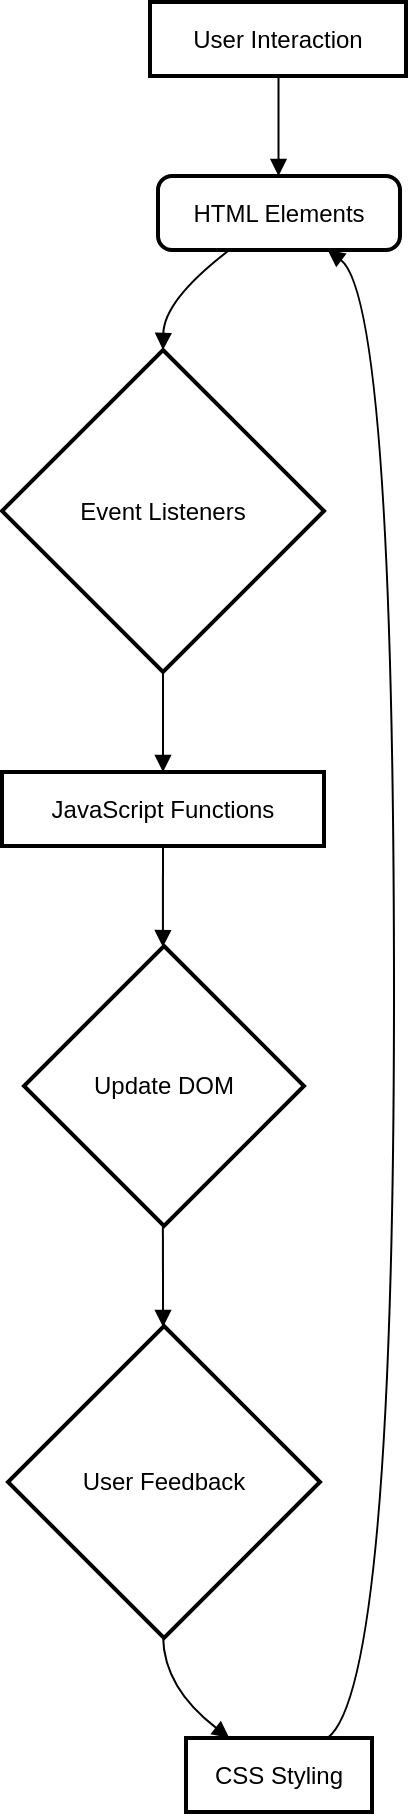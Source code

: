 <mxfile version="24.4.14" type="github">
  <diagram name="Página-1" id="BsHtThCN6076FLAer6c1">
    <mxGraphModel>
      <root>
        <mxCell id="0" />
        <mxCell id="1" parent="0" />
        <mxCell id="2" value="User Interaction" style="whiteSpace=wrap;strokeWidth=2;" vertex="1" parent="1">
          <mxGeometry x="74" width="128" height="37" as="geometry" />
        </mxCell>
        <mxCell id="3" value="HTML Elements" style="rounded=1;absoluteArcSize=1;arcSize=14;whiteSpace=wrap;strokeWidth=2;" vertex="1" parent="1">
          <mxGeometry x="78" y="87" width="121" height="37" as="geometry" />
        </mxCell>
        <mxCell id="4" value="Event Listeners" style="rhombus;strokeWidth=2;whiteSpace=wrap;" vertex="1" parent="1">
          <mxGeometry y="174" width="161" height="161" as="geometry" />
        </mxCell>
        <mxCell id="5" value="JavaScript Functions" style="whiteSpace=wrap;strokeWidth=2;" vertex="1" parent="1">
          <mxGeometry y="385" width="161" height="37" as="geometry" />
        </mxCell>
        <mxCell id="6" value="Update DOM" style="rhombus;strokeWidth=2;whiteSpace=wrap;" vertex="1" parent="1">
          <mxGeometry x="11" y="472" width="140" height="140" as="geometry" />
        </mxCell>
        <mxCell id="7" value="User Feedback" style="rhombus;strokeWidth=2;whiteSpace=wrap;" vertex="1" parent="1">
          <mxGeometry x="3" y="662" width="156" height="156" as="geometry" />
        </mxCell>
        <mxCell id="8" value="CSS Styling" style="whiteSpace=wrap;strokeWidth=2;" vertex="1" parent="1">
          <mxGeometry x="92" y="868" width="93" height="37" as="geometry" />
        </mxCell>
        <mxCell id="9" value="" style="curved=1;startArrow=none;endArrow=block;exitX=0.502;exitY=1;entryX=0.498;entryY=0;" edge="1" parent="1" source="2" target="3">
          <mxGeometry relative="1" as="geometry">
            <Array as="points" />
          </mxGeometry>
        </mxCell>
        <mxCell id="10" value="" style="curved=1;startArrow=none;endArrow=block;exitX=0.295;exitY=1;entryX=0.5;entryY=0;" edge="1" parent="1" source="3" target="4">
          <mxGeometry relative="1" as="geometry">
            <Array as="points">
              <mxPoint x="81" y="149" />
            </Array>
          </mxGeometry>
        </mxCell>
        <mxCell id="11" value="" style="curved=1;startArrow=none;endArrow=block;exitX=0.5;exitY=1;entryX=0.5;entryY=0;" edge="1" parent="1" source="4" target="5">
          <mxGeometry relative="1" as="geometry">
            <Array as="points" />
          </mxGeometry>
        </mxCell>
        <mxCell id="12" value="" style="curved=1;startArrow=none;endArrow=block;exitX=0.5;exitY=1;entryX=0.496;entryY=0;" edge="1" parent="1" source="5" target="6">
          <mxGeometry relative="1" as="geometry">
            <Array as="points" />
          </mxGeometry>
        </mxCell>
        <mxCell id="13" value="" style="curved=1;startArrow=none;endArrow=block;exitX=0.496;exitY=1;entryX=0.497;entryY=0;" edge="1" parent="1" source="6" target="7">
          <mxGeometry relative="1" as="geometry">
            <Array as="points" />
          </mxGeometry>
        </mxCell>
        <mxCell id="14" value="" style="curved=1;startArrow=none;endArrow=block;exitX=0.497;exitY=1;entryX=0.233;entryY=0;" edge="1" parent="1" source="7" target="8">
          <mxGeometry relative="1" as="geometry">
            <Array as="points">
              <mxPoint x="81" y="843" />
            </Array>
          </mxGeometry>
        </mxCell>
        <mxCell id="15" value="" style="curved=1;startArrow=none;endArrow=block;exitX=0.761;exitY=0;entryX=0.701;entryY=1;" edge="1" parent="1" source="8" target="3">
          <mxGeometry relative="1" as="geometry">
            <Array as="points">
              <mxPoint x="196" y="843" />
              <mxPoint x="196" y="149" />
            </Array>
          </mxGeometry>
        </mxCell>
      </root>
    </mxGraphModel>
  </diagram>
</mxfile>
